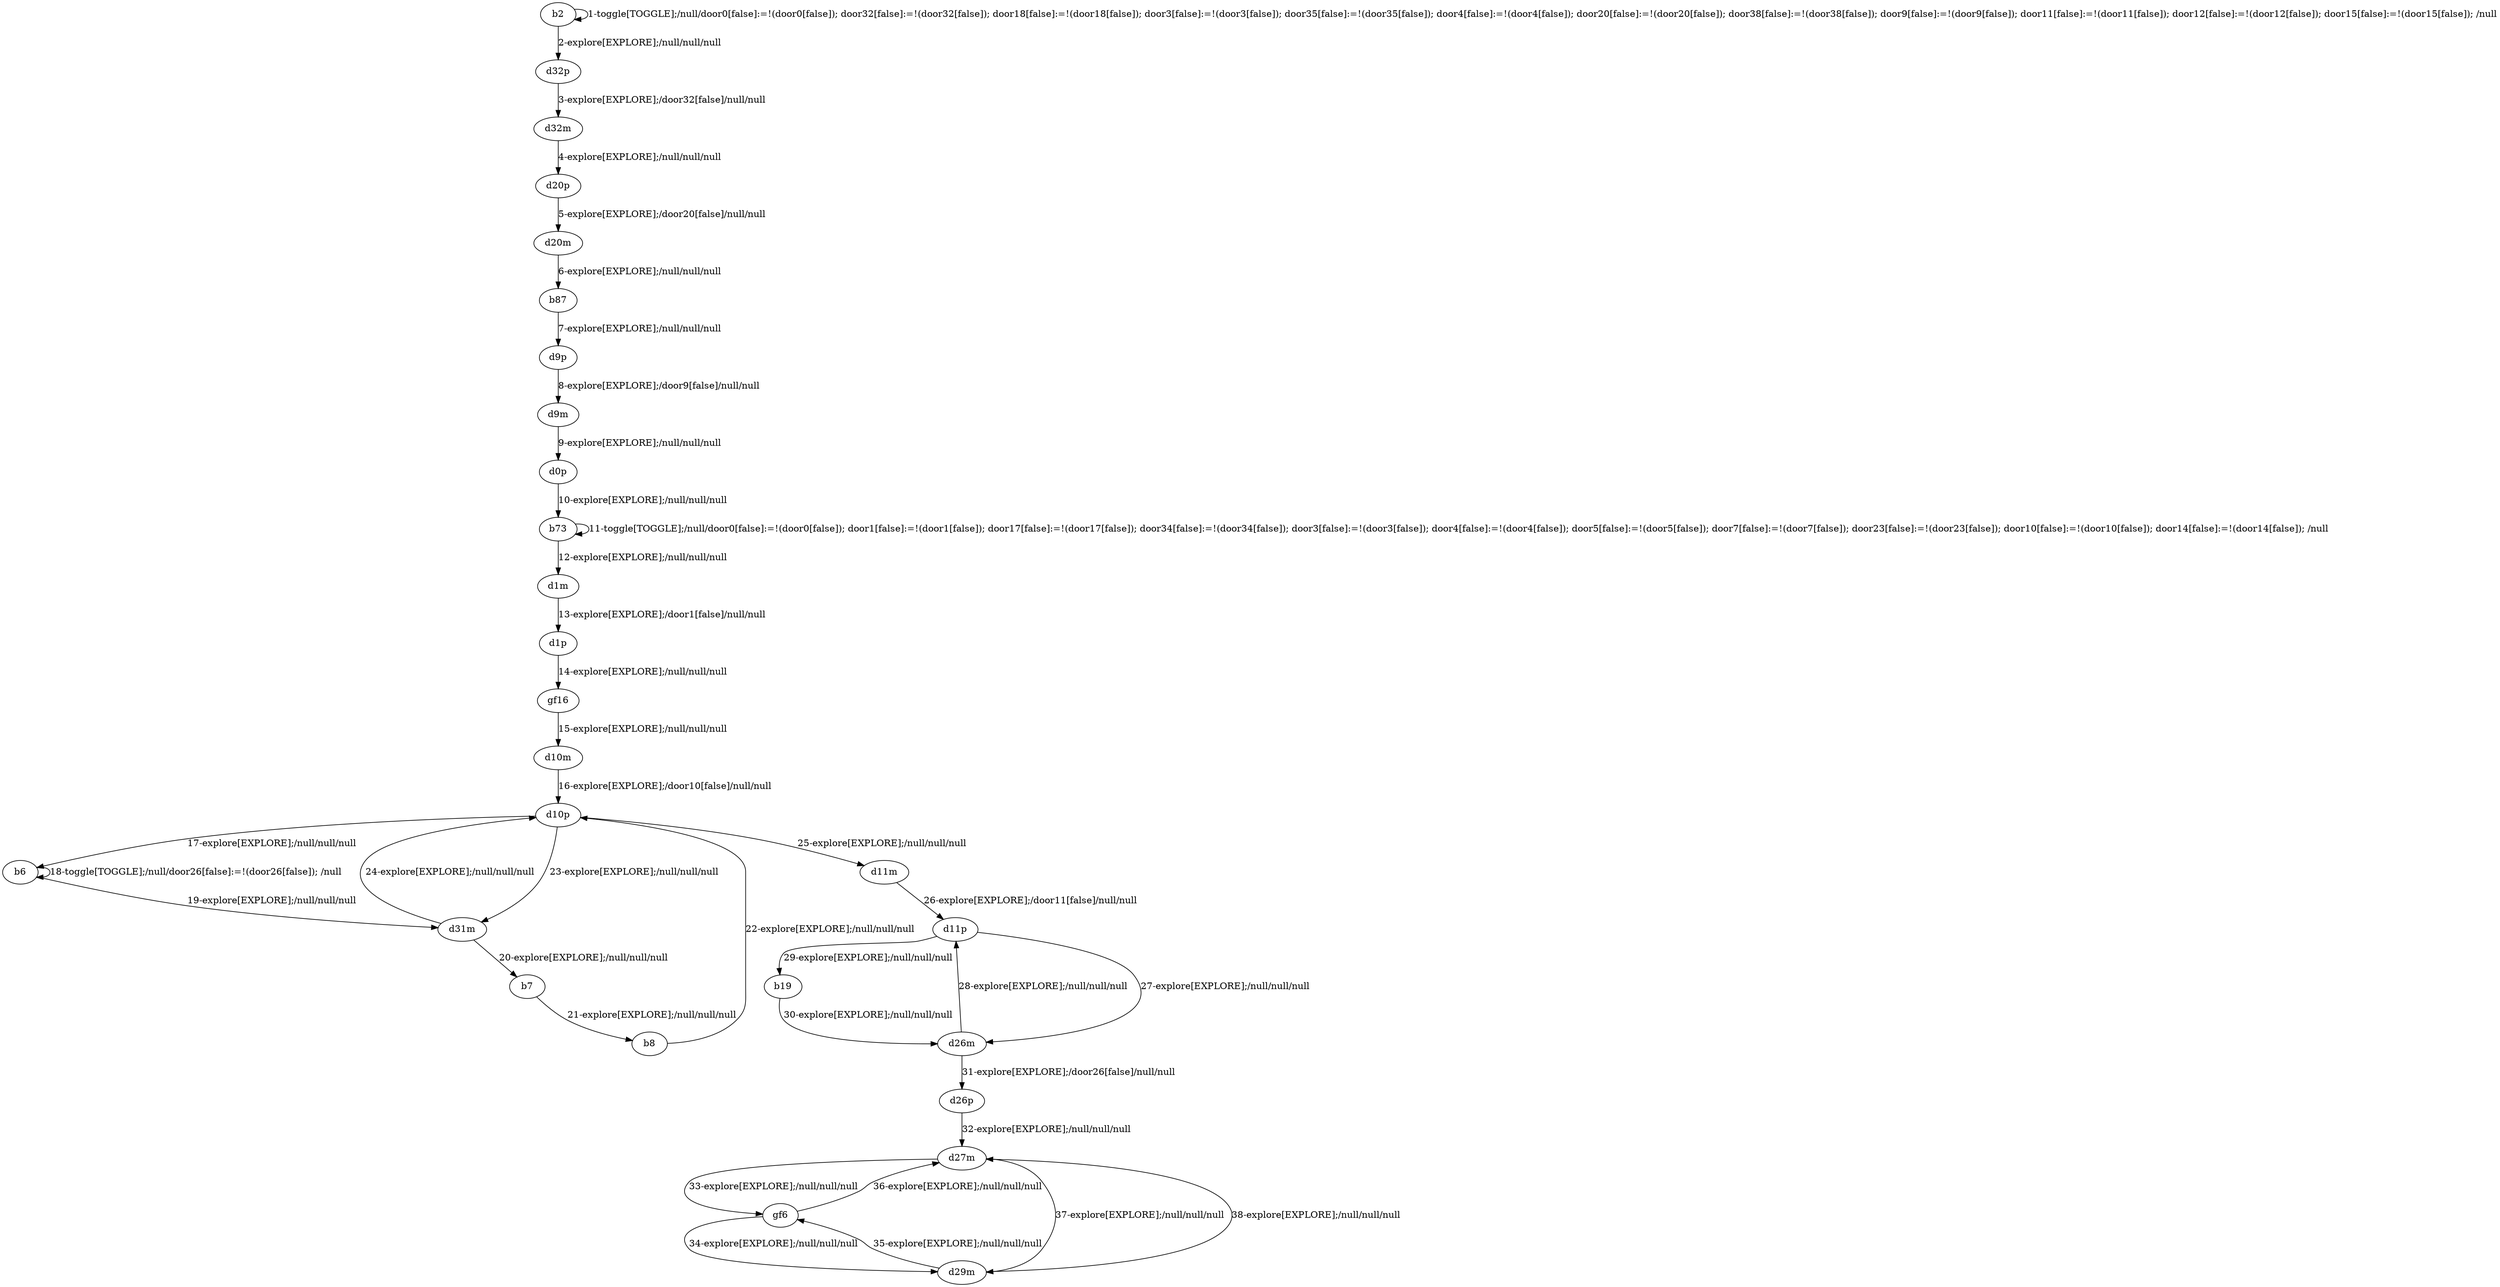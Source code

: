# Total number of goals covered by this test: 1
# d27m --> d29m

digraph g {
"b2" -> "b2" [label = "1-toggle[TOGGLE];/null/door0[false]:=!(door0[false]); door32[false]:=!(door32[false]); door18[false]:=!(door18[false]); door3[false]:=!(door3[false]); door35[false]:=!(door35[false]); door4[false]:=!(door4[false]); door20[false]:=!(door20[false]); door38[false]:=!(door38[false]); door9[false]:=!(door9[false]); door11[false]:=!(door11[false]); door12[false]:=!(door12[false]); door15[false]:=!(door15[false]); /null"];
"b2" -> "d32p" [label = "2-explore[EXPLORE];/null/null/null"];
"d32p" -> "d32m" [label = "3-explore[EXPLORE];/door32[false]/null/null"];
"d32m" -> "d20p" [label = "4-explore[EXPLORE];/null/null/null"];
"d20p" -> "d20m" [label = "5-explore[EXPLORE];/door20[false]/null/null"];
"d20m" -> "b87" [label = "6-explore[EXPLORE];/null/null/null"];
"b87" -> "d9p" [label = "7-explore[EXPLORE];/null/null/null"];
"d9p" -> "d9m" [label = "8-explore[EXPLORE];/door9[false]/null/null"];
"d9m" -> "d0p" [label = "9-explore[EXPLORE];/null/null/null"];
"d0p" -> "b73" [label = "10-explore[EXPLORE];/null/null/null"];
"b73" -> "b73" [label = "11-toggle[TOGGLE];/null/door0[false]:=!(door0[false]); door1[false]:=!(door1[false]); door17[false]:=!(door17[false]); door34[false]:=!(door34[false]); door3[false]:=!(door3[false]); door4[false]:=!(door4[false]); door5[false]:=!(door5[false]); door7[false]:=!(door7[false]); door23[false]:=!(door23[false]); door10[false]:=!(door10[false]); door14[false]:=!(door14[false]); /null"];
"b73" -> "d1m" [label = "12-explore[EXPLORE];/null/null/null"];
"d1m" -> "d1p" [label = "13-explore[EXPLORE];/door1[false]/null/null"];
"d1p" -> "gf16" [label = "14-explore[EXPLORE];/null/null/null"];
"gf16" -> "d10m" [label = "15-explore[EXPLORE];/null/null/null"];
"d10m" -> "d10p" [label = "16-explore[EXPLORE];/door10[false]/null/null"];
"d10p" -> "b6" [label = "17-explore[EXPLORE];/null/null/null"];
"b6" -> "b6" [label = "18-toggle[TOGGLE];/null/door26[false]:=!(door26[false]); /null"];
"b6" -> "d31m" [label = "19-explore[EXPLORE];/null/null/null"];
"d31m" -> "b7" [label = "20-explore[EXPLORE];/null/null/null"];
"b7" -> "b8" [label = "21-explore[EXPLORE];/null/null/null"];
"b8" -> "d10p" [label = "22-explore[EXPLORE];/null/null/null"];
"d10p" -> "d31m" [label = "23-explore[EXPLORE];/null/null/null"];
"d31m" -> "d10p" [label = "24-explore[EXPLORE];/null/null/null"];
"d10p" -> "d11m" [label = "25-explore[EXPLORE];/null/null/null"];
"d11m" -> "d11p" [label = "26-explore[EXPLORE];/door11[false]/null/null"];
"d11p" -> "d26m" [label = "27-explore[EXPLORE];/null/null/null"];
"d26m" -> "d11p" [label = "28-explore[EXPLORE];/null/null/null"];
"d11p" -> "b19" [label = "29-explore[EXPLORE];/null/null/null"];
"b19" -> "d26m" [label = "30-explore[EXPLORE];/null/null/null"];
"d26m" -> "d26p" [label = "31-explore[EXPLORE];/door26[false]/null/null"];
"d26p" -> "d27m" [label = "32-explore[EXPLORE];/null/null/null"];
"d27m" -> "gf6" [label = "33-explore[EXPLORE];/null/null/null"];
"gf6" -> "d29m" [label = "34-explore[EXPLORE];/null/null/null"];
"d29m" -> "gf6" [label = "35-explore[EXPLORE];/null/null/null"];
"gf6" -> "d27m" [label = "36-explore[EXPLORE];/null/null/null"];
"d27m" -> "d29m" [label = "37-explore[EXPLORE];/null/null/null"];
"d29m" -> "d27m" [label = "38-explore[EXPLORE];/null/null/null"];
}